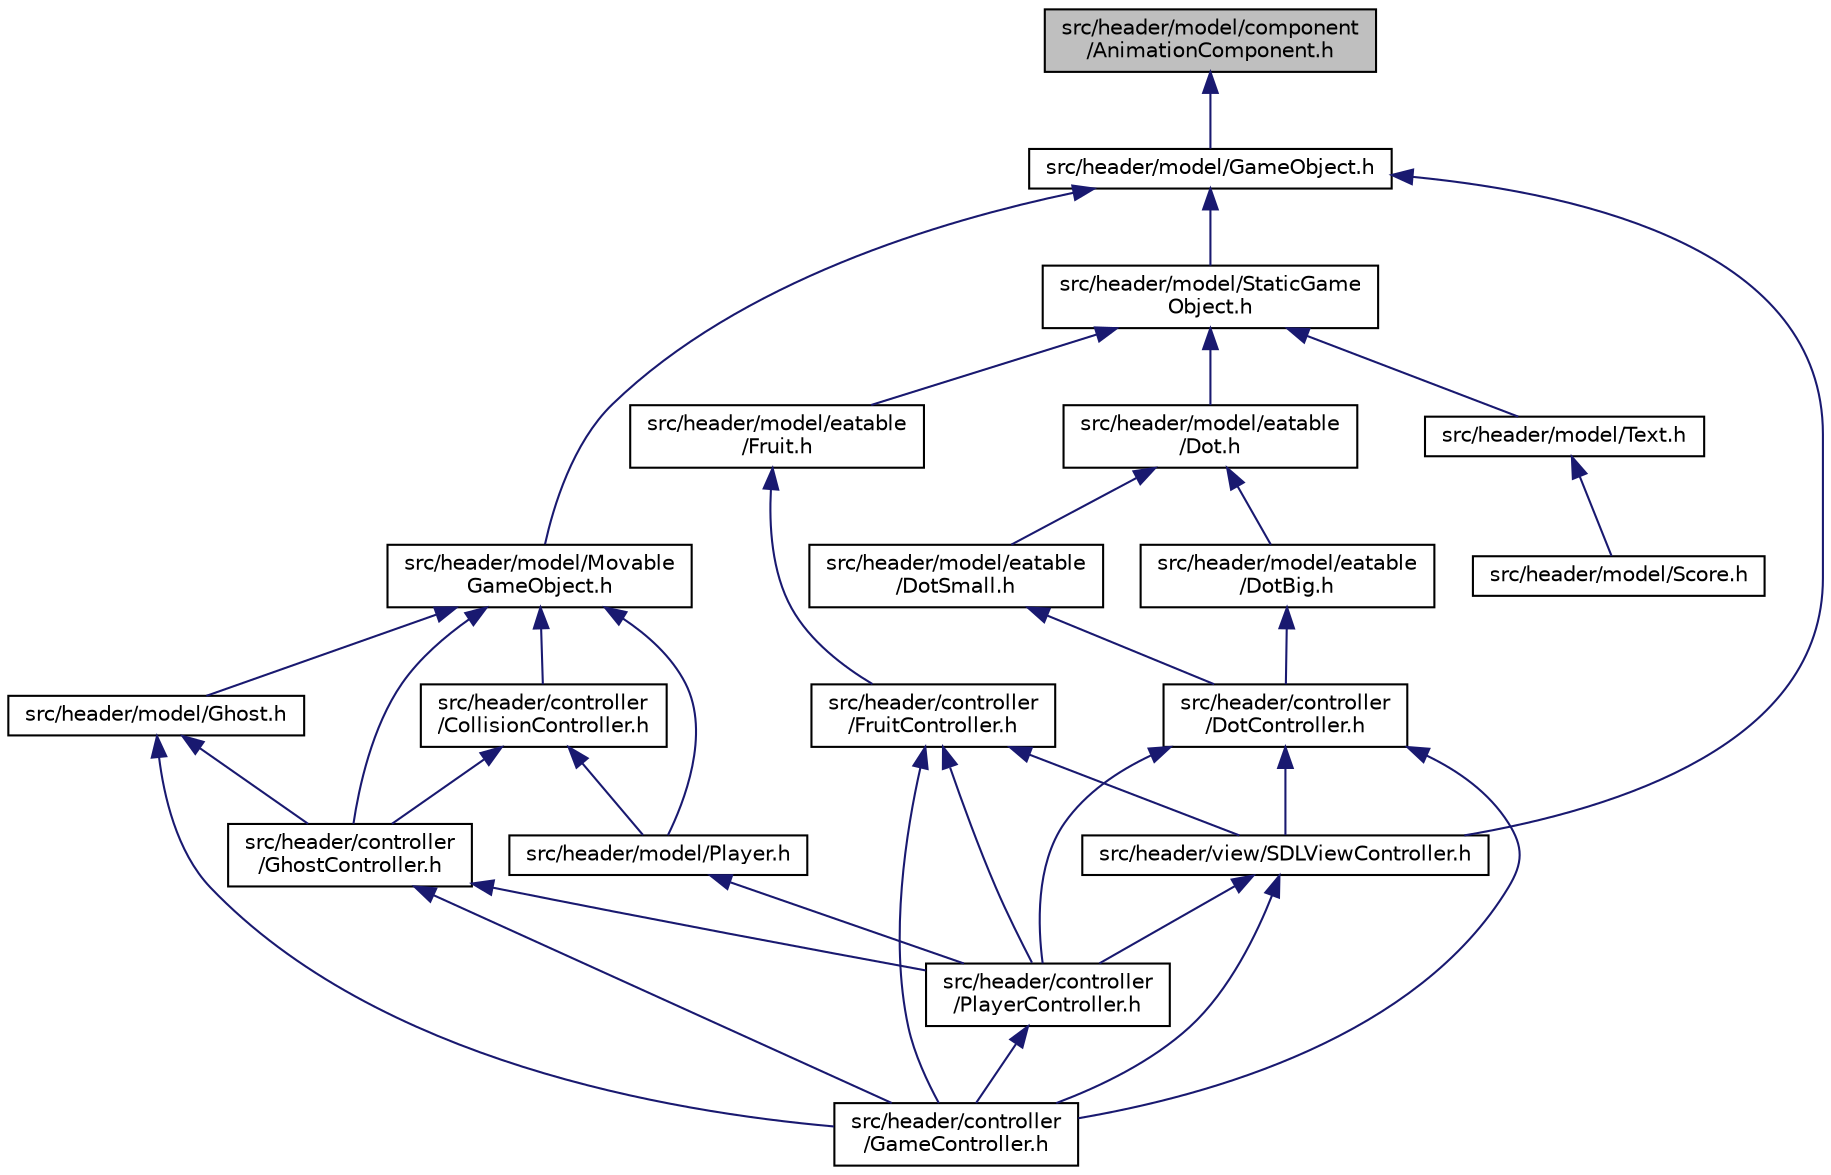 digraph "src/header/model/component/AnimationComponent.h"
{
 // LATEX_PDF_SIZE
  edge [fontname="Helvetica",fontsize="10",labelfontname="Helvetica",labelfontsize="10"];
  node [fontname="Helvetica",fontsize="10",shape=record];
  Node1 [label="src/header/model/component\l/AnimationComponent.h",height=0.2,width=0.4,color="black", fillcolor="grey75", style="filled", fontcolor="black",tooltip=" "];
  Node1 -> Node2 [dir="back",color="midnightblue",fontsize="10",style="solid",fontname="Helvetica"];
  Node2 [label="src/header/model/GameObject.h",height=0.2,width=0.4,color="black", fillcolor="white", style="filled",URL="$GameObject_8h.html",tooltip=" "];
  Node2 -> Node3 [dir="back",color="midnightblue",fontsize="10",style="solid",fontname="Helvetica"];
  Node3 [label="src/header/model/Movable\lGameObject.h",height=0.2,width=0.4,color="black", fillcolor="white", style="filled",URL="$MovableGameObject_8h.html",tooltip=" "];
  Node3 -> Node4 [dir="back",color="midnightblue",fontsize="10",style="solid",fontname="Helvetica"];
  Node4 [label="src/header/controller\l/CollisionController.h",height=0.2,width=0.4,color="black", fillcolor="white", style="filled",URL="$CollisionController_8h.html",tooltip=" "];
  Node4 -> Node5 [dir="back",color="midnightblue",fontsize="10",style="solid",fontname="Helvetica"];
  Node5 [label="src/header/controller\l/GhostController.h",height=0.2,width=0.4,color="black", fillcolor="white", style="filled",URL="$GhostController_8h.html",tooltip=" "];
  Node5 -> Node6 [dir="back",color="midnightblue",fontsize="10",style="solid",fontname="Helvetica"];
  Node6 [label="src/header/controller\l/GameController.h",height=0.2,width=0.4,color="black", fillcolor="white", style="filled",URL="$GameController_8h.html",tooltip=" "];
  Node5 -> Node7 [dir="back",color="midnightblue",fontsize="10",style="solid",fontname="Helvetica"];
  Node7 [label="src/header/controller\l/PlayerController.h",height=0.2,width=0.4,color="black", fillcolor="white", style="filled",URL="$PlayerController_8h.html",tooltip=" "];
  Node7 -> Node6 [dir="back",color="midnightblue",fontsize="10",style="solid",fontname="Helvetica"];
  Node4 -> Node8 [dir="back",color="midnightblue",fontsize="10",style="solid",fontname="Helvetica"];
  Node8 [label="src/header/model/Player.h",height=0.2,width=0.4,color="black", fillcolor="white", style="filled",URL="$Player_8h.html",tooltip=" "];
  Node8 -> Node7 [dir="back",color="midnightblue",fontsize="10",style="solid",fontname="Helvetica"];
  Node3 -> Node5 [dir="back",color="midnightblue",fontsize="10",style="solid",fontname="Helvetica"];
  Node3 -> Node9 [dir="back",color="midnightblue",fontsize="10",style="solid",fontname="Helvetica"];
  Node9 [label="src/header/model/Ghost.h",height=0.2,width=0.4,color="black", fillcolor="white", style="filled",URL="$Ghost_8h.html",tooltip=" "];
  Node9 -> Node6 [dir="back",color="midnightblue",fontsize="10",style="solid",fontname="Helvetica"];
  Node9 -> Node5 [dir="back",color="midnightblue",fontsize="10",style="solid",fontname="Helvetica"];
  Node3 -> Node8 [dir="back",color="midnightblue",fontsize="10",style="solid",fontname="Helvetica"];
  Node2 -> Node10 [dir="back",color="midnightblue",fontsize="10",style="solid",fontname="Helvetica"];
  Node10 [label="src/header/model/StaticGame\lObject.h",height=0.2,width=0.4,color="black", fillcolor="white", style="filled",URL="$StaticGameObject_8h.html",tooltip=" "];
  Node10 -> Node11 [dir="back",color="midnightblue",fontsize="10",style="solid",fontname="Helvetica"];
  Node11 [label="src/header/model/eatable\l/Dot.h",height=0.2,width=0.4,color="black", fillcolor="white", style="filled",URL="$Dot_8h.html",tooltip=" "];
  Node11 -> Node12 [dir="back",color="midnightblue",fontsize="10",style="solid",fontname="Helvetica"];
  Node12 [label="src/header/model/eatable\l/DotBig.h",height=0.2,width=0.4,color="black", fillcolor="white", style="filled",URL="$DotBig_8h.html",tooltip=" "];
  Node12 -> Node13 [dir="back",color="midnightblue",fontsize="10",style="solid",fontname="Helvetica"];
  Node13 [label="src/header/controller\l/DotController.h",height=0.2,width=0.4,color="black", fillcolor="white", style="filled",URL="$DotController_8h.html",tooltip=" "];
  Node13 -> Node6 [dir="back",color="midnightblue",fontsize="10",style="solid",fontname="Helvetica"];
  Node13 -> Node7 [dir="back",color="midnightblue",fontsize="10",style="solid",fontname="Helvetica"];
  Node13 -> Node14 [dir="back",color="midnightblue",fontsize="10",style="solid",fontname="Helvetica"];
  Node14 [label="src/header/view/SDLViewController.h",height=0.2,width=0.4,color="black", fillcolor="white", style="filled",URL="$SDLViewController_8h.html",tooltip=" "];
  Node14 -> Node6 [dir="back",color="midnightblue",fontsize="10",style="solid",fontname="Helvetica"];
  Node14 -> Node7 [dir="back",color="midnightblue",fontsize="10",style="solid",fontname="Helvetica"];
  Node11 -> Node15 [dir="back",color="midnightblue",fontsize="10",style="solid",fontname="Helvetica"];
  Node15 [label="src/header/model/eatable\l/DotSmall.h",height=0.2,width=0.4,color="black", fillcolor="white", style="filled",URL="$DotSmall_8h.html",tooltip=" "];
  Node15 -> Node13 [dir="back",color="midnightblue",fontsize="10",style="solid",fontname="Helvetica"];
  Node10 -> Node16 [dir="back",color="midnightblue",fontsize="10",style="solid",fontname="Helvetica"];
  Node16 [label="src/header/model/eatable\l/Fruit.h",height=0.2,width=0.4,color="black", fillcolor="white", style="filled",URL="$Fruit_8h.html",tooltip=" "];
  Node16 -> Node17 [dir="back",color="midnightblue",fontsize="10",style="solid",fontname="Helvetica"];
  Node17 [label="src/header/controller\l/FruitController.h",height=0.2,width=0.4,color="black", fillcolor="white", style="filled",URL="$FruitController_8h.html",tooltip=" "];
  Node17 -> Node6 [dir="back",color="midnightblue",fontsize="10",style="solid",fontname="Helvetica"];
  Node17 -> Node7 [dir="back",color="midnightblue",fontsize="10",style="solid",fontname="Helvetica"];
  Node17 -> Node14 [dir="back",color="midnightblue",fontsize="10",style="solid",fontname="Helvetica"];
  Node10 -> Node18 [dir="back",color="midnightblue",fontsize="10",style="solid",fontname="Helvetica"];
  Node18 [label="src/header/model/Text.h",height=0.2,width=0.4,color="black", fillcolor="white", style="filled",URL="$Text_8h.html",tooltip=" "];
  Node18 -> Node19 [dir="back",color="midnightblue",fontsize="10",style="solid",fontname="Helvetica"];
  Node19 [label="src/header/model/Score.h",height=0.2,width=0.4,color="black", fillcolor="white", style="filled",URL="$Score_8h.html",tooltip=" "];
  Node2 -> Node14 [dir="back",color="midnightblue",fontsize="10",style="solid",fontname="Helvetica"];
}
